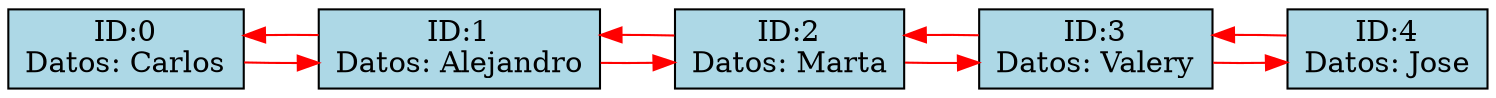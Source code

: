 digraph DoubleList{
 edge[color = Red];
splines=line;
rankdir=LR
node[shape= record, style=filled, fillcolor=lightblue, height= .1];
node0[label="ID:0\nDatos: Carlos "];
node1[label="ID:1\nDatos: Alejandro "];
node2[label="ID:2\nDatos: Marta "];
node3[label="ID:3\nDatos: Valery "];
node4[label="ID:4\nDatos: Jose "];
node0->node1;
node1->node0;
node1->node2;
node2->node1;
node2->node3;
node3->node2;
node3->node4;
node4->node3;

}